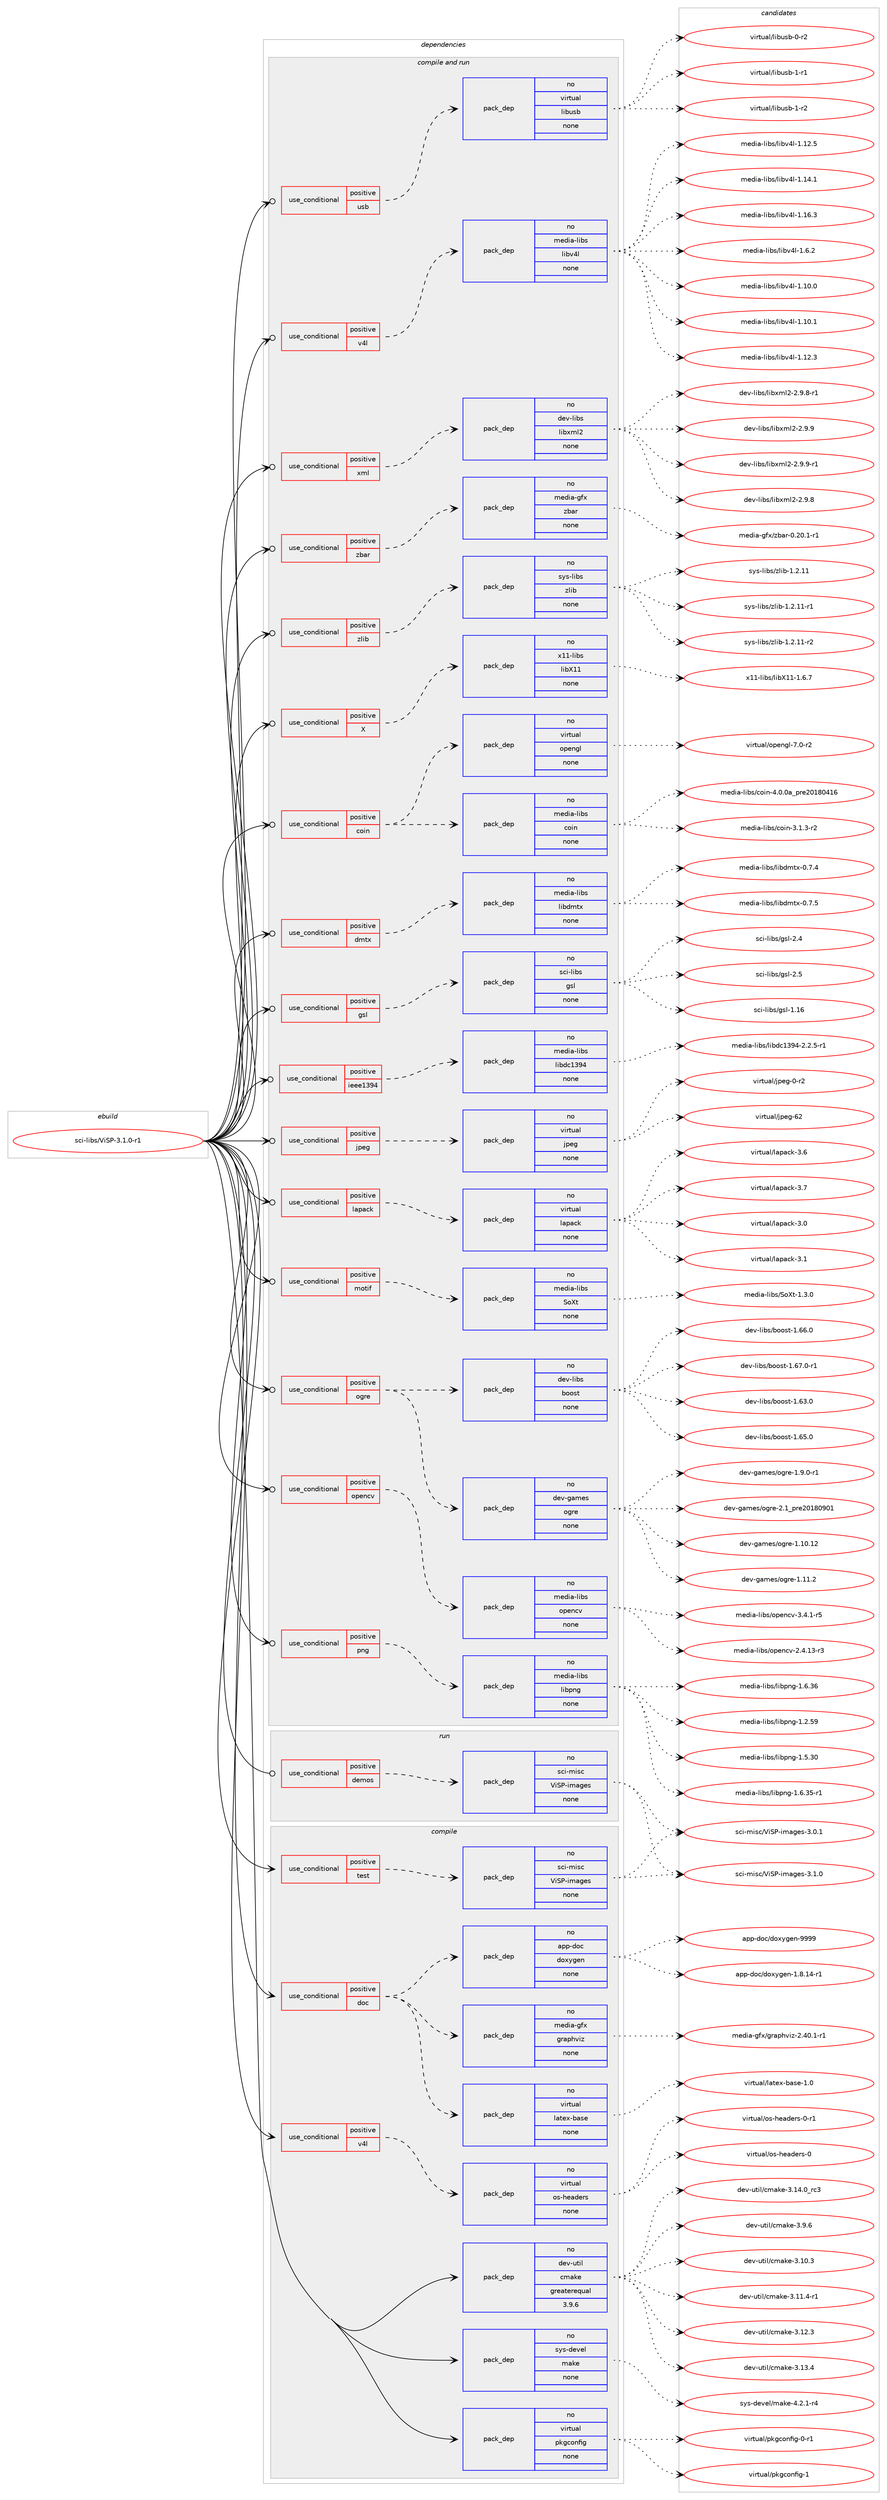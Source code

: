 digraph prolog {

# *************
# Graph options
# *************

newrank=true;
concentrate=true;
compound=true;
graph [rankdir=LR,fontname=Helvetica,fontsize=10,ranksep=1.5];#, ranksep=2.5, nodesep=0.2];
edge  [arrowhead=vee];
node  [fontname=Helvetica,fontsize=10];

# **********
# The ebuild
# **********

subgraph cluster_leftcol {
color=gray;
rank=same;
label=<<i>ebuild</i>>;
id [label="sci-libs/ViSP-3.1.0-r1", color=red, width=4, href="../sci-libs/ViSP-3.1.0-r1.svg"];
}

# ****************
# The dependencies
# ****************

subgraph cluster_midcol {
color=gray;
label=<<i>dependencies</i>>;
subgraph cluster_compile {
fillcolor="#eeeeee";
style=filled;
label=<<i>compile</i>>;
subgraph cond452987 {
dependency1691986 [label=<<TABLE BORDER="0" CELLBORDER="1" CELLSPACING="0" CELLPADDING="4"><TR><TD ROWSPAN="3" CELLPADDING="10">use_conditional</TD></TR><TR><TD>positive</TD></TR><TR><TD>doc</TD></TR></TABLE>>, shape=none, color=red];
subgraph pack1211290 {
dependency1691987 [label=<<TABLE BORDER="0" CELLBORDER="1" CELLSPACING="0" CELLPADDING="4" WIDTH="220"><TR><TD ROWSPAN="6" CELLPADDING="30">pack_dep</TD></TR><TR><TD WIDTH="110">no</TD></TR><TR><TD>app-doc</TD></TR><TR><TD>doxygen</TD></TR><TR><TD>none</TD></TR><TR><TD></TD></TR></TABLE>>, shape=none, color=blue];
}
dependency1691986:e -> dependency1691987:w [weight=20,style="dashed",arrowhead="vee"];
subgraph pack1211291 {
dependency1691988 [label=<<TABLE BORDER="0" CELLBORDER="1" CELLSPACING="0" CELLPADDING="4" WIDTH="220"><TR><TD ROWSPAN="6" CELLPADDING="30">pack_dep</TD></TR><TR><TD WIDTH="110">no</TD></TR><TR><TD>virtual</TD></TR><TR><TD>latex-base</TD></TR><TR><TD>none</TD></TR><TR><TD></TD></TR></TABLE>>, shape=none, color=blue];
}
dependency1691986:e -> dependency1691988:w [weight=20,style="dashed",arrowhead="vee"];
subgraph pack1211292 {
dependency1691989 [label=<<TABLE BORDER="0" CELLBORDER="1" CELLSPACING="0" CELLPADDING="4" WIDTH="220"><TR><TD ROWSPAN="6" CELLPADDING="30">pack_dep</TD></TR><TR><TD WIDTH="110">no</TD></TR><TR><TD>media-gfx</TD></TR><TR><TD>graphviz</TD></TR><TR><TD>none</TD></TR><TR><TD></TD></TR></TABLE>>, shape=none, color=blue];
}
dependency1691986:e -> dependency1691989:w [weight=20,style="dashed",arrowhead="vee"];
}
id:e -> dependency1691986:w [weight=20,style="solid",arrowhead="vee"];
subgraph cond452988 {
dependency1691990 [label=<<TABLE BORDER="0" CELLBORDER="1" CELLSPACING="0" CELLPADDING="4"><TR><TD ROWSPAN="3" CELLPADDING="10">use_conditional</TD></TR><TR><TD>positive</TD></TR><TR><TD>test</TD></TR></TABLE>>, shape=none, color=red];
subgraph pack1211293 {
dependency1691991 [label=<<TABLE BORDER="0" CELLBORDER="1" CELLSPACING="0" CELLPADDING="4" WIDTH="220"><TR><TD ROWSPAN="6" CELLPADDING="30">pack_dep</TD></TR><TR><TD WIDTH="110">no</TD></TR><TR><TD>sci-misc</TD></TR><TR><TD>ViSP-images</TD></TR><TR><TD>none</TD></TR><TR><TD></TD></TR></TABLE>>, shape=none, color=blue];
}
dependency1691990:e -> dependency1691991:w [weight=20,style="dashed",arrowhead="vee"];
}
id:e -> dependency1691990:w [weight=20,style="solid",arrowhead="vee"];
subgraph cond452989 {
dependency1691992 [label=<<TABLE BORDER="0" CELLBORDER="1" CELLSPACING="0" CELLPADDING="4"><TR><TD ROWSPAN="3" CELLPADDING="10">use_conditional</TD></TR><TR><TD>positive</TD></TR><TR><TD>v4l</TD></TR></TABLE>>, shape=none, color=red];
subgraph pack1211294 {
dependency1691993 [label=<<TABLE BORDER="0" CELLBORDER="1" CELLSPACING="0" CELLPADDING="4" WIDTH="220"><TR><TD ROWSPAN="6" CELLPADDING="30">pack_dep</TD></TR><TR><TD WIDTH="110">no</TD></TR><TR><TD>virtual</TD></TR><TR><TD>os-headers</TD></TR><TR><TD>none</TD></TR><TR><TD></TD></TR></TABLE>>, shape=none, color=blue];
}
dependency1691992:e -> dependency1691993:w [weight=20,style="dashed",arrowhead="vee"];
}
id:e -> dependency1691992:w [weight=20,style="solid",arrowhead="vee"];
subgraph pack1211295 {
dependency1691994 [label=<<TABLE BORDER="0" CELLBORDER="1" CELLSPACING="0" CELLPADDING="4" WIDTH="220"><TR><TD ROWSPAN="6" CELLPADDING="30">pack_dep</TD></TR><TR><TD WIDTH="110">no</TD></TR><TR><TD>dev-util</TD></TR><TR><TD>cmake</TD></TR><TR><TD>greaterequal</TD></TR><TR><TD>3.9.6</TD></TR></TABLE>>, shape=none, color=blue];
}
id:e -> dependency1691994:w [weight=20,style="solid",arrowhead="vee"];
subgraph pack1211296 {
dependency1691995 [label=<<TABLE BORDER="0" CELLBORDER="1" CELLSPACING="0" CELLPADDING="4" WIDTH="220"><TR><TD ROWSPAN="6" CELLPADDING="30">pack_dep</TD></TR><TR><TD WIDTH="110">no</TD></TR><TR><TD>sys-devel</TD></TR><TR><TD>make</TD></TR><TR><TD>none</TD></TR><TR><TD></TD></TR></TABLE>>, shape=none, color=blue];
}
id:e -> dependency1691995:w [weight=20,style="solid",arrowhead="vee"];
subgraph pack1211297 {
dependency1691996 [label=<<TABLE BORDER="0" CELLBORDER="1" CELLSPACING="0" CELLPADDING="4" WIDTH="220"><TR><TD ROWSPAN="6" CELLPADDING="30">pack_dep</TD></TR><TR><TD WIDTH="110">no</TD></TR><TR><TD>virtual</TD></TR><TR><TD>pkgconfig</TD></TR><TR><TD>none</TD></TR><TR><TD></TD></TR></TABLE>>, shape=none, color=blue];
}
id:e -> dependency1691996:w [weight=20,style="solid",arrowhead="vee"];
}
subgraph cluster_compileandrun {
fillcolor="#eeeeee";
style=filled;
label=<<i>compile and run</i>>;
subgraph cond452990 {
dependency1691997 [label=<<TABLE BORDER="0" CELLBORDER="1" CELLSPACING="0" CELLPADDING="4"><TR><TD ROWSPAN="3" CELLPADDING="10">use_conditional</TD></TR><TR><TD>positive</TD></TR><TR><TD>X</TD></TR></TABLE>>, shape=none, color=red];
subgraph pack1211298 {
dependency1691998 [label=<<TABLE BORDER="0" CELLBORDER="1" CELLSPACING="0" CELLPADDING="4" WIDTH="220"><TR><TD ROWSPAN="6" CELLPADDING="30">pack_dep</TD></TR><TR><TD WIDTH="110">no</TD></TR><TR><TD>x11-libs</TD></TR><TR><TD>libX11</TD></TR><TR><TD>none</TD></TR><TR><TD></TD></TR></TABLE>>, shape=none, color=blue];
}
dependency1691997:e -> dependency1691998:w [weight=20,style="dashed",arrowhead="vee"];
}
id:e -> dependency1691997:w [weight=20,style="solid",arrowhead="odotvee"];
subgraph cond452991 {
dependency1691999 [label=<<TABLE BORDER="0" CELLBORDER="1" CELLSPACING="0" CELLPADDING="4"><TR><TD ROWSPAN="3" CELLPADDING="10">use_conditional</TD></TR><TR><TD>positive</TD></TR><TR><TD>coin</TD></TR></TABLE>>, shape=none, color=red];
subgraph pack1211299 {
dependency1692000 [label=<<TABLE BORDER="0" CELLBORDER="1" CELLSPACING="0" CELLPADDING="4" WIDTH="220"><TR><TD ROWSPAN="6" CELLPADDING="30">pack_dep</TD></TR><TR><TD WIDTH="110">no</TD></TR><TR><TD>media-libs</TD></TR><TR><TD>coin</TD></TR><TR><TD>none</TD></TR><TR><TD></TD></TR></TABLE>>, shape=none, color=blue];
}
dependency1691999:e -> dependency1692000:w [weight=20,style="dashed",arrowhead="vee"];
subgraph pack1211300 {
dependency1692001 [label=<<TABLE BORDER="0" CELLBORDER="1" CELLSPACING="0" CELLPADDING="4" WIDTH="220"><TR><TD ROWSPAN="6" CELLPADDING="30">pack_dep</TD></TR><TR><TD WIDTH="110">no</TD></TR><TR><TD>virtual</TD></TR><TR><TD>opengl</TD></TR><TR><TD>none</TD></TR><TR><TD></TD></TR></TABLE>>, shape=none, color=blue];
}
dependency1691999:e -> dependency1692001:w [weight=20,style="dashed",arrowhead="vee"];
}
id:e -> dependency1691999:w [weight=20,style="solid",arrowhead="odotvee"];
subgraph cond452992 {
dependency1692002 [label=<<TABLE BORDER="0" CELLBORDER="1" CELLSPACING="0" CELLPADDING="4"><TR><TD ROWSPAN="3" CELLPADDING="10">use_conditional</TD></TR><TR><TD>positive</TD></TR><TR><TD>dmtx</TD></TR></TABLE>>, shape=none, color=red];
subgraph pack1211301 {
dependency1692003 [label=<<TABLE BORDER="0" CELLBORDER="1" CELLSPACING="0" CELLPADDING="4" WIDTH="220"><TR><TD ROWSPAN="6" CELLPADDING="30">pack_dep</TD></TR><TR><TD WIDTH="110">no</TD></TR><TR><TD>media-libs</TD></TR><TR><TD>libdmtx</TD></TR><TR><TD>none</TD></TR><TR><TD></TD></TR></TABLE>>, shape=none, color=blue];
}
dependency1692002:e -> dependency1692003:w [weight=20,style="dashed",arrowhead="vee"];
}
id:e -> dependency1692002:w [weight=20,style="solid",arrowhead="odotvee"];
subgraph cond452993 {
dependency1692004 [label=<<TABLE BORDER="0" CELLBORDER="1" CELLSPACING="0" CELLPADDING="4"><TR><TD ROWSPAN="3" CELLPADDING="10">use_conditional</TD></TR><TR><TD>positive</TD></TR><TR><TD>gsl</TD></TR></TABLE>>, shape=none, color=red];
subgraph pack1211302 {
dependency1692005 [label=<<TABLE BORDER="0" CELLBORDER="1" CELLSPACING="0" CELLPADDING="4" WIDTH="220"><TR><TD ROWSPAN="6" CELLPADDING="30">pack_dep</TD></TR><TR><TD WIDTH="110">no</TD></TR><TR><TD>sci-libs</TD></TR><TR><TD>gsl</TD></TR><TR><TD>none</TD></TR><TR><TD></TD></TR></TABLE>>, shape=none, color=blue];
}
dependency1692004:e -> dependency1692005:w [weight=20,style="dashed",arrowhead="vee"];
}
id:e -> dependency1692004:w [weight=20,style="solid",arrowhead="odotvee"];
subgraph cond452994 {
dependency1692006 [label=<<TABLE BORDER="0" CELLBORDER="1" CELLSPACING="0" CELLPADDING="4"><TR><TD ROWSPAN="3" CELLPADDING="10">use_conditional</TD></TR><TR><TD>positive</TD></TR><TR><TD>ieee1394</TD></TR></TABLE>>, shape=none, color=red];
subgraph pack1211303 {
dependency1692007 [label=<<TABLE BORDER="0" CELLBORDER="1" CELLSPACING="0" CELLPADDING="4" WIDTH="220"><TR><TD ROWSPAN="6" CELLPADDING="30">pack_dep</TD></TR><TR><TD WIDTH="110">no</TD></TR><TR><TD>media-libs</TD></TR><TR><TD>libdc1394</TD></TR><TR><TD>none</TD></TR><TR><TD></TD></TR></TABLE>>, shape=none, color=blue];
}
dependency1692006:e -> dependency1692007:w [weight=20,style="dashed",arrowhead="vee"];
}
id:e -> dependency1692006:w [weight=20,style="solid",arrowhead="odotvee"];
subgraph cond452995 {
dependency1692008 [label=<<TABLE BORDER="0" CELLBORDER="1" CELLSPACING="0" CELLPADDING="4"><TR><TD ROWSPAN="3" CELLPADDING="10">use_conditional</TD></TR><TR><TD>positive</TD></TR><TR><TD>jpeg</TD></TR></TABLE>>, shape=none, color=red];
subgraph pack1211304 {
dependency1692009 [label=<<TABLE BORDER="0" CELLBORDER="1" CELLSPACING="0" CELLPADDING="4" WIDTH="220"><TR><TD ROWSPAN="6" CELLPADDING="30">pack_dep</TD></TR><TR><TD WIDTH="110">no</TD></TR><TR><TD>virtual</TD></TR><TR><TD>jpeg</TD></TR><TR><TD>none</TD></TR><TR><TD></TD></TR></TABLE>>, shape=none, color=blue];
}
dependency1692008:e -> dependency1692009:w [weight=20,style="dashed",arrowhead="vee"];
}
id:e -> dependency1692008:w [weight=20,style="solid",arrowhead="odotvee"];
subgraph cond452996 {
dependency1692010 [label=<<TABLE BORDER="0" CELLBORDER="1" CELLSPACING="0" CELLPADDING="4"><TR><TD ROWSPAN="3" CELLPADDING="10">use_conditional</TD></TR><TR><TD>positive</TD></TR><TR><TD>lapack</TD></TR></TABLE>>, shape=none, color=red];
subgraph pack1211305 {
dependency1692011 [label=<<TABLE BORDER="0" CELLBORDER="1" CELLSPACING="0" CELLPADDING="4" WIDTH="220"><TR><TD ROWSPAN="6" CELLPADDING="30">pack_dep</TD></TR><TR><TD WIDTH="110">no</TD></TR><TR><TD>virtual</TD></TR><TR><TD>lapack</TD></TR><TR><TD>none</TD></TR><TR><TD></TD></TR></TABLE>>, shape=none, color=blue];
}
dependency1692010:e -> dependency1692011:w [weight=20,style="dashed",arrowhead="vee"];
}
id:e -> dependency1692010:w [weight=20,style="solid",arrowhead="odotvee"];
subgraph cond452997 {
dependency1692012 [label=<<TABLE BORDER="0" CELLBORDER="1" CELLSPACING="0" CELLPADDING="4"><TR><TD ROWSPAN="3" CELLPADDING="10">use_conditional</TD></TR><TR><TD>positive</TD></TR><TR><TD>motif</TD></TR></TABLE>>, shape=none, color=red];
subgraph pack1211306 {
dependency1692013 [label=<<TABLE BORDER="0" CELLBORDER="1" CELLSPACING="0" CELLPADDING="4" WIDTH="220"><TR><TD ROWSPAN="6" CELLPADDING="30">pack_dep</TD></TR><TR><TD WIDTH="110">no</TD></TR><TR><TD>media-libs</TD></TR><TR><TD>SoXt</TD></TR><TR><TD>none</TD></TR><TR><TD></TD></TR></TABLE>>, shape=none, color=blue];
}
dependency1692012:e -> dependency1692013:w [weight=20,style="dashed",arrowhead="vee"];
}
id:e -> dependency1692012:w [weight=20,style="solid",arrowhead="odotvee"];
subgraph cond452998 {
dependency1692014 [label=<<TABLE BORDER="0" CELLBORDER="1" CELLSPACING="0" CELLPADDING="4"><TR><TD ROWSPAN="3" CELLPADDING="10">use_conditional</TD></TR><TR><TD>positive</TD></TR><TR><TD>ogre</TD></TR></TABLE>>, shape=none, color=red];
subgraph pack1211307 {
dependency1692015 [label=<<TABLE BORDER="0" CELLBORDER="1" CELLSPACING="0" CELLPADDING="4" WIDTH="220"><TR><TD ROWSPAN="6" CELLPADDING="30">pack_dep</TD></TR><TR><TD WIDTH="110">no</TD></TR><TR><TD>dev-games</TD></TR><TR><TD>ogre</TD></TR><TR><TD>none</TD></TR><TR><TD></TD></TR></TABLE>>, shape=none, color=blue];
}
dependency1692014:e -> dependency1692015:w [weight=20,style="dashed",arrowhead="vee"];
subgraph pack1211308 {
dependency1692016 [label=<<TABLE BORDER="0" CELLBORDER="1" CELLSPACING="0" CELLPADDING="4" WIDTH="220"><TR><TD ROWSPAN="6" CELLPADDING="30">pack_dep</TD></TR><TR><TD WIDTH="110">no</TD></TR><TR><TD>dev-libs</TD></TR><TR><TD>boost</TD></TR><TR><TD>none</TD></TR><TR><TD></TD></TR></TABLE>>, shape=none, color=blue];
}
dependency1692014:e -> dependency1692016:w [weight=20,style="dashed",arrowhead="vee"];
}
id:e -> dependency1692014:w [weight=20,style="solid",arrowhead="odotvee"];
subgraph cond452999 {
dependency1692017 [label=<<TABLE BORDER="0" CELLBORDER="1" CELLSPACING="0" CELLPADDING="4"><TR><TD ROWSPAN="3" CELLPADDING="10">use_conditional</TD></TR><TR><TD>positive</TD></TR><TR><TD>opencv</TD></TR></TABLE>>, shape=none, color=red];
subgraph pack1211309 {
dependency1692018 [label=<<TABLE BORDER="0" CELLBORDER="1" CELLSPACING="0" CELLPADDING="4" WIDTH="220"><TR><TD ROWSPAN="6" CELLPADDING="30">pack_dep</TD></TR><TR><TD WIDTH="110">no</TD></TR><TR><TD>media-libs</TD></TR><TR><TD>opencv</TD></TR><TR><TD>none</TD></TR><TR><TD></TD></TR></TABLE>>, shape=none, color=blue];
}
dependency1692017:e -> dependency1692018:w [weight=20,style="dashed",arrowhead="vee"];
}
id:e -> dependency1692017:w [weight=20,style="solid",arrowhead="odotvee"];
subgraph cond453000 {
dependency1692019 [label=<<TABLE BORDER="0" CELLBORDER="1" CELLSPACING="0" CELLPADDING="4"><TR><TD ROWSPAN="3" CELLPADDING="10">use_conditional</TD></TR><TR><TD>positive</TD></TR><TR><TD>png</TD></TR></TABLE>>, shape=none, color=red];
subgraph pack1211310 {
dependency1692020 [label=<<TABLE BORDER="0" CELLBORDER="1" CELLSPACING="0" CELLPADDING="4" WIDTH="220"><TR><TD ROWSPAN="6" CELLPADDING="30">pack_dep</TD></TR><TR><TD WIDTH="110">no</TD></TR><TR><TD>media-libs</TD></TR><TR><TD>libpng</TD></TR><TR><TD>none</TD></TR><TR><TD></TD></TR></TABLE>>, shape=none, color=blue];
}
dependency1692019:e -> dependency1692020:w [weight=20,style="dashed",arrowhead="vee"];
}
id:e -> dependency1692019:w [weight=20,style="solid",arrowhead="odotvee"];
subgraph cond453001 {
dependency1692021 [label=<<TABLE BORDER="0" CELLBORDER="1" CELLSPACING="0" CELLPADDING="4"><TR><TD ROWSPAN="3" CELLPADDING="10">use_conditional</TD></TR><TR><TD>positive</TD></TR><TR><TD>usb</TD></TR></TABLE>>, shape=none, color=red];
subgraph pack1211311 {
dependency1692022 [label=<<TABLE BORDER="0" CELLBORDER="1" CELLSPACING="0" CELLPADDING="4" WIDTH="220"><TR><TD ROWSPAN="6" CELLPADDING="30">pack_dep</TD></TR><TR><TD WIDTH="110">no</TD></TR><TR><TD>virtual</TD></TR><TR><TD>libusb</TD></TR><TR><TD>none</TD></TR><TR><TD></TD></TR></TABLE>>, shape=none, color=blue];
}
dependency1692021:e -> dependency1692022:w [weight=20,style="dashed",arrowhead="vee"];
}
id:e -> dependency1692021:w [weight=20,style="solid",arrowhead="odotvee"];
subgraph cond453002 {
dependency1692023 [label=<<TABLE BORDER="0" CELLBORDER="1" CELLSPACING="0" CELLPADDING="4"><TR><TD ROWSPAN="3" CELLPADDING="10">use_conditional</TD></TR><TR><TD>positive</TD></TR><TR><TD>v4l</TD></TR></TABLE>>, shape=none, color=red];
subgraph pack1211312 {
dependency1692024 [label=<<TABLE BORDER="0" CELLBORDER="1" CELLSPACING="0" CELLPADDING="4" WIDTH="220"><TR><TD ROWSPAN="6" CELLPADDING="30">pack_dep</TD></TR><TR><TD WIDTH="110">no</TD></TR><TR><TD>media-libs</TD></TR><TR><TD>libv4l</TD></TR><TR><TD>none</TD></TR><TR><TD></TD></TR></TABLE>>, shape=none, color=blue];
}
dependency1692023:e -> dependency1692024:w [weight=20,style="dashed",arrowhead="vee"];
}
id:e -> dependency1692023:w [weight=20,style="solid",arrowhead="odotvee"];
subgraph cond453003 {
dependency1692025 [label=<<TABLE BORDER="0" CELLBORDER="1" CELLSPACING="0" CELLPADDING="4"><TR><TD ROWSPAN="3" CELLPADDING="10">use_conditional</TD></TR><TR><TD>positive</TD></TR><TR><TD>xml</TD></TR></TABLE>>, shape=none, color=red];
subgraph pack1211313 {
dependency1692026 [label=<<TABLE BORDER="0" CELLBORDER="1" CELLSPACING="0" CELLPADDING="4" WIDTH="220"><TR><TD ROWSPAN="6" CELLPADDING="30">pack_dep</TD></TR><TR><TD WIDTH="110">no</TD></TR><TR><TD>dev-libs</TD></TR><TR><TD>libxml2</TD></TR><TR><TD>none</TD></TR><TR><TD></TD></TR></TABLE>>, shape=none, color=blue];
}
dependency1692025:e -> dependency1692026:w [weight=20,style="dashed",arrowhead="vee"];
}
id:e -> dependency1692025:w [weight=20,style="solid",arrowhead="odotvee"];
subgraph cond453004 {
dependency1692027 [label=<<TABLE BORDER="0" CELLBORDER="1" CELLSPACING="0" CELLPADDING="4"><TR><TD ROWSPAN="3" CELLPADDING="10">use_conditional</TD></TR><TR><TD>positive</TD></TR><TR><TD>zbar</TD></TR></TABLE>>, shape=none, color=red];
subgraph pack1211314 {
dependency1692028 [label=<<TABLE BORDER="0" CELLBORDER="1" CELLSPACING="0" CELLPADDING="4" WIDTH="220"><TR><TD ROWSPAN="6" CELLPADDING="30">pack_dep</TD></TR><TR><TD WIDTH="110">no</TD></TR><TR><TD>media-gfx</TD></TR><TR><TD>zbar</TD></TR><TR><TD>none</TD></TR><TR><TD></TD></TR></TABLE>>, shape=none, color=blue];
}
dependency1692027:e -> dependency1692028:w [weight=20,style="dashed",arrowhead="vee"];
}
id:e -> dependency1692027:w [weight=20,style="solid",arrowhead="odotvee"];
subgraph cond453005 {
dependency1692029 [label=<<TABLE BORDER="0" CELLBORDER="1" CELLSPACING="0" CELLPADDING="4"><TR><TD ROWSPAN="3" CELLPADDING="10">use_conditional</TD></TR><TR><TD>positive</TD></TR><TR><TD>zlib</TD></TR></TABLE>>, shape=none, color=red];
subgraph pack1211315 {
dependency1692030 [label=<<TABLE BORDER="0" CELLBORDER="1" CELLSPACING="0" CELLPADDING="4" WIDTH="220"><TR><TD ROWSPAN="6" CELLPADDING="30">pack_dep</TD></TR><TR><TD WIDTH="110">no</TD></TR><TR><TD>sys-libs</TD></TR><TR><TD>zlib</TD></TR><TR><TD>none</TD></TR><TR><TD></TD></TR></TABLE>>, shape=none, color=blue];
}
dependency1692029:e -> dependency1692030:w [weight=20,style="dashed",arrowhead="vee"];
}
id:e -> dependency1692029:w [weight=20,style="solid",arrowhead="odotvee"];
}
subgraph cluster_run {
fillcolor="#eeeeee";
style=filled;
label=<<i>run</i>>;
subgraph cond453006 {
dependency1692031 [label=<<TABLE BORDER="0" CELLBORDER="1" CELLSPACING="0" CELLPADDING="4"><TR><TD ROWSPAN="3" CELLPADDING="10">use_conditional</TD></TR><TR><TD>positive</TD></TR><TR><TD>demos</TD></TR></TABLE>>, shape=none, color=red];
subgraph pack1211316 {
dependency1692032 [label=<<TABLE BORDER="0" CELLBORDER="1" CELLSPACING="0" CELLPADDING="4" WIDTH="220"><TR><TD ROWSPAN="6" CELLPADDING="30">pack_dep</TD></TR><TR><TD WIDTH="110">no</TD></TR><TR><TD>sci-misc</TD></TR><TR><TD>ViSP-images</TD></TR><TR><TD>none</TD></TR><TR><TD></TD></TR></TABLE>>, shape=none, color=blue];
}
dependency1692031:e -> dependency1692032:w [weight=20,style="dashed",arrowhead="vee"];
}
id:e -> dependency1692031:w [weight=20,style="solid",arrowhead="odot"];
}
}

# **************
# The candidates
# **************

subgraph cluster_choices {
rank=same;
color=gray;
label=<<i>candidates</i>>;

subgraph choice1211290 {
color=black;
nodesep=1;
choice97112112451001119947100111120121103101110454946564649524511449 [label="app-doc/doxygen-1.8.14-r1", color=red, width=4,href="../app-doc/doxygen-1.8.14-r1.svg"];
choice971121124510011199471001111201211031011104557575757 [label="app-doc/doxygen-9999", color=red, width=4,href="../app-doc/doxygen-9999.svg"];
dependency1691987:e -> choice97112112451001119947100111120121103101110454946564649524511449:w [style=dotted,weight="100"];
dependency1691987:e -> choice971121124510011199471001111201211031011104557575757:w [style=dotted,weight="100"];
}
subgraph choice1211291 {
color=black;
nodesep=1;
choice11810511411611797108471089711610112045989711510145494648 [label="virtual/latex-base-1.0", color=red, width=4,href="../virtual/latex-base-1.0.svg"];
dependency1691988:e -> choice11810511411611797108471089711610112045989711510145494648:w [style=dotted,weight="100"];
}
subgraph choice1211292 {
color=black;
nodesep=1;
choice10910110010597451031021204710311497112104118105122455046524846494511449 [label="media-gfx/graphviz-2.40.1-r1", color=red, width=4,href="../media-gfx/graphviz-2.40.1-r1.svg"];
dependency1691989:e -> choice10910110010597451031021204710311497112104118105122455046524846494511449:w [style=dotted,weight="100"];
}
subgraph choice1211293 {
color=black;
nodesep=1;
choice115991054510910511599478610583804510510997103101115455146484649 [label="sci-misc/ViSP-images-3.0.1", color=red, width=4,href="../sci-misc/ViSP-images-3.0.1.svg"];
choice115991054510910511599478610583804510510997103101115455146494648 [label="sci-misc/ViSP-images-3.1.0", color=red, width=4,href="../sci-misc/ViSP-images-3.1.0.svg"];
dependency1691991:e -> choice115991054510910511599478610583804510510997103101115455146484649:w [style=dotted,weight="100"];
dependency1691991:e -> choice115991054510910511599478610583804510510997103101115455146494648:w [style=dotted,weight="100"];
}
subgraph choice1211294 {
color=black;
nodesep=1;
choice118105114116117971084711111545104101971001011141154548 [label="virtual/os-headers-0", color=red, width=4,href="../virtual/os-headers-0.svg"];
choice1181051141161179710847111115451041019710010111411545484511449 [label="virtual/os-headers-0-r1", color=red, width=4,href="../virtual/os-headers-0-r1.svg"];
dependency1691993:e -> choice118105114116117971084711111545104101971001011141154548:w [style=dotted,weight="100"];
dependency1691993:e -> choice1181051141161179710847111115451041019710010111411545484511449:w [style=dotted,weight="100"];
}
subgraph choice1211295 {
color=black;
nodesep=1;
choice1001011184511711610510847991099710710145514649484651 [label="dev-util/cmake-3.10.3", color=red, width=4,href="../dev-util/cmake-3.10.3.svg"];
choice10010111845117116105108479910997107101455146494946524511449 [label="dev-util/cmake-3.11.4-r1", color=red, width=4,href="../dev-util/cmake-3.11.4-r1.svg"];
choice1001011184511711610510847991099710710145514649504651 [label="dev-util/cmake-3.12.3", color=red, width=4,href="../dev-util/cmake-3.12.3.svg"];
choice1001011184511711610510847991099710710145514649514652 [label="dev-util/cmake-3.13.4", color=red, width=4,href="../dev-util/cmake-3.13.4.svg"];
choice1001011184511711610510847991099710710145514649524648951149951 [label="dev-util/cmake-3.14.0_rc3", color=red, width=4,href="../dev-util/cmake-3.14.0_rc3.svg"];
choice10010111845117116105108479910997107101455146574654 [label="dev-util/cmake-3.9.6", color=red, width=4,href="../dev-util/cmake-3.9.6.svg"];
dependency1691994:e -> choice1001011184511711610510847991099710710145514649484651:w [style=dotted,weight="100"];
dependency1691994:e -> choice10010111845117116105108479910997107101455146494946524511449:w [style=dotted,weight="100"];
dependency1691994:e -> choice1001011184511711610510847991099710710145514649504651:w [style=dotted,weight="100"];
dependency1691994:e -> choice1001011184511711610510847991099710710145514649514652:w [style=dotted,weight="100"];
dependency1691994:e -> choice1001011184511711610510847991099710710145514649524648951149951:w [style=dotted,weight="100"];
dependency1691994:e -> choice10010111845117116105108479910997107101455146574654:w [style=dotted,weight="100"];
}
subgraph choice1211296 {
color=black;
nodesep=1;
choice1151211154510010111810110847109971071014552465046494511452 [label="sys-devel/make-4.2.1-r4", color=red, width=4,href="../sys-devel/make-4.2.1-r4.svg"];
dependency1691995:e -> choice1151211154510010111810110847109971071014552465046494511452:w [style=dotted,weight="100"];
}
subgraph choice1211297 {
color=black;
nodesep=1;
choice11810511411611797108471121071039911111010210510345484511449 [label="virtual/pkgconfig-0-r1", color=red, width=4,href="../virtual/pkgconfig-0-r1.svg"];
choice1181051141161179710847112107103991111101021051034549 [label="virtual/pkgconfig-1", color=red, width=4,href="../virtual/pkgconfig-1.svg"];
dependency1691996:e -> choice11810511411611797108471121071039911111010210510345484511449:w [style=dotted,weight="100"];
dependency1691996:e -> choice1181051141161179710847112107103991111101021051034549:w [style=dotted,weight="100"];
}
subgraph choice1211298 {
color=black;
nodesep=1;
choice120494945108105981154710810598884949454946544655 [label="x11-libs/libX11-1.6.7", color=red, width=4,href="../x11-libs/libX11-1.6.7.svg"];
dependency1691998:e -> choice120494945108105981154710810598884949454946544655:w [style=dotted,weight="100"];
}
subgraph choice1211299 {
color=black;
nodesep=1;
choice10910110010597451081059811547991111051104551464946514511450 [label="media-libs/coin-3.1.3-r2", color=red, width=4,href="../media-libs/coin-3.1.3-r2.svg"];
choice109101100105974510810598115479911110511045524648464897951121141015048495648524954 [label="media-libs/coin-4.0.0a_pre20180416", color=red, width=4,href="../media-libs/coin-4.0.0a_pre20180416.svg"];
dependency1692000:e -> choice10910110010597451081059811547991111051104551464946514511450:w [style=dotted,weight="100"];
dependency1692000:e -> choice109101100105974510810598115479911110511045524648464897951121141015048495648524954:w [style=dotted,weight="100"];
}
subgraph choice1211300 {
color=black;
nodesep=1;
choice1181051141161179710847111112101110103108455546484511450 [label="virtual/opengl-7.0-r2", color=red, width=4,href="../virtual/opengl-7.0-r2.svg"];
dependency1692001:e -> choice1181051141161179710847111112101110103108455546484511450:w [style=dotted,weight="100"];
}
subgraph choice1211301 {
color=black;
nodesep=1;
choice1091011001059745108105981154710810598100109116120454846554652 [label="media-libs/libdmtx-0.7.4", color=red, width=4,href="../media-libs/libdmtx-0.7.4.svg"];
choice1091011001059745108105981154710810598100109116120454846554653 [label="media-libs/libdmtx-0.7.5", color=red, width=4,href="../media-libs/libdmtx-0.7.5.svg"];
dependency1692003:e -> choice1091011001059745108105981154710810598100109116120454846554652:w [style=dotted,weight="100"];
dependency1692003:e -> choice1091011001059745108105981154710810598100109116120454846554653:w [style=dotted,weight="100"];
}
subgraph choice1211302 {
color=black;
nodesep=1;
choice115991054510810598115471031151084549464954 [label="sci-libs/gsl-1.16", color=red, width=4,href="../sci-libs/gsl-1.16.svg"];
choice1159910545108105981154710311510845504652 [label="sci-libs/gsl-2.4", color=red, width=4,href="../sci-libs/gsl-2.4.svg"];
choice1159910545108105981154710311510845504653 [label="sci-libs/gsl-2.5", color=red, width=4,href="../sci-libs/gsl-2.5.svg"];
dependency1692005:e -> choice115991054510810598115471031151084549464954:w [style=dotted,weight="100"];
dependency1692005:e -> choice1159910545108105981154710311510845504652:w [style=dotted,weight="100"];
dependency1692005:e -> choice1159910545108105981154710311510845504653:w [style=dotted,weight="100"];
}
subgraph choice1211303 {
color=black;
nodesep=1;
choice109101100105974510810598115471081059810099495157524550465046534511449 [label="media-libs/libdc1394-2.2.5-r1", color=red, width=4,href="../media-libs/libdc1394-2.2.5-r1.svg"];
dependency1692007:e -> choice109101100105974510810598115471081059810099495157524550465046534511449:w [style=dotted,weight="100"];
}
subgraph choice1211304 {
color=black;
nodesep=1;
choice118105114116117971084710611210110345484511450 [label="virtual/jpeg-0-r2", color=red, width=4,href="../virtual/jpeg-0-r2.svg"];
choice1181051141161179710847106112101103455450 [label="virtual/jpeg-62", color=red, width=4,href="../virtual/jpeg-62.svg"];
dependency1692009:e -> choice118105114116117971084710611210110345484511450:w [style=dotted,weight="100"];
dependency1692009:e -> choice1181051141161179710847106112101103455450:w [style=dotted,weight="100"];
}
subgraph choice1211305 {
color=black;
nodesep=1;
choice118105114116117971084710897112979910745514648 [label="virtual/lapack-3.0", color=red, width=4,href="../virtual/lapack-3.0.svg"];
choice118105114116117971084710897112979910745514649 [label="virtual/lapack-3.1", color=red, width=4,href="../virtual/lapack-3.1.svg"];
choice118105114116117971084710897112979910745514654 [label="virtual/lapack-3.6", color=red, width=4,href="../virtual/lapack-3.6.svg"];
choice118105114116117971084710897112979910745514655 [label="virtual/lapack-3.7", color=red, width=4,href="../virtual/lapack-3.7.svg"];
dependency1692011:e -> choice118105114116117971084710897112979910745514648:w [style=dotted,weight="100"];
dependency1692011:e -> choice118105114116117971084710897112979910745514649:w [style=dotted,weight="100"];
dependency1692011:e -> choice118105114116117971084710897112979910745514654:w [style=dotted,weight="100"];
dependency1692011:e -> choice118105114116117971084710897112979910745514655:w [style=dotted,weight="100"];
}
subgraph choice1211306 {
color=black;
nodesep=1;
choice109101100105974510810598115478311188116454946514648 [label="media-libs/SoXt-1.3.0", color=red, width=4,href="../media-libs/SoXt-1.3.0.svg"];
dependency1692013:e -> choice109101100105974510810598115478311188116454946514648:w [style=dotted,weight="100"];
}
subgraph choice1211307 {
color=black;
nodesep=1;
choice1001011184510397109101115471111031141014549464948464950 [label="dev-games/ogre-1.10.12", color=red, width=4,href="../dev-games/ogre-1.10.12.svg"];
choice10010111845103971091011154711110311410145494649494650 [label="dev-games/ogre-1.11.2", color=red, width=4,href="../dev-games/ogre-1.11.2.svg"];
choice1001011184510397109101115471111031141014549465746484511449 [label="dev-games/ogre-1.9.0-r1", color=red, width=4,href="../dev-games/ogre-1.9.0-r1.svg"];
choice10010111845103971091011154711110311410145504649951121141015048495648574849 [label="dev-games/ogre-2.1_pre20180901", color=red, width=4,href="../dev-games/ogre-2.1_pre20180901.svg"];
dependency1692015:e -> choice1001011184510397109101115471111031141014549464948464950:w [style=dotted,weight="100"];
dependency1692015:e -> choice10010111845103971091011154711110311410145494649494650:w [style=dotted,weight="100"];
dependency1692015:e -> choice1001011184510397109101115471111031141014549465746484511449:w [style=dotted,weight="100"];
dependency1692015:e -> choice10010111845103971091011154711110311410145504649951121141015048495648574849:w [style=dotted,weight="100"];
}
subgraph choice1211308 {
color=black;
nodesep=1;
choice1001011184510810598115479811111111511645494654514648 [label="dev-libs/boost-1.63.0", color=red, width=4,href="../dev-libs/boost-1.63.0.svg"];
choice1001011184510810598115479811111111511645494654534648 [label="dev-libs/boost-1.65.0", color=red, width=4,href="../dev-libs/boost-1.65.0.svg"];
choice1001011184510810598115479811111111511645494654544648 [label="dev-libs/boost-1.66.0", color=red, width=4,href="../dev-libs/boost-1.66.0.svg"];
choice10010111845108105981154798111111115116454946545546484511449 [label="dev-libs/boost-1.67.0-r1", color=red, width=4,href="../dev-libs/boost-1.67.0-r1.svg"];
dependency1692016:e -> choice1001011184510810598115479811111111511645494654514648:w [style=dotted,weight="100"];
dependency1692016:e -> choice1001011184510810598115479811111111511645494654534648:w [style=dotted,weight="100"];
dependency1692016:e -> choice1001011184510810598115479811111111511645494654544648:w [style=dotted,weight="100"];
dependency1692016:e -> choice10010111845108105981154798111111115116454946545546484511449:w [style=dotted,weight="100"];
}
subgraph choice1211309 {
color=black;
nodesep=1;
choice1091011001059745108105981154711111210111099118455046524649514511451 [label="media-libs/opencv-2.4.13-r3", color=red, width=4,href="../media-libs/opencv-2.4.13-r3.svg"];
choice10910110010597451081059811547111112101110991184551465246494511453 [label="media-libs/opencv-3.4.1-r5", color=red, width=4,href="../media-libs/opencv-3.4.1-r5.svg"];
dependency1692018:e -> choice1091011001059745108105981154711111210111099118455046524649514511451:w [style=dotted,weight="100"];
dependency1692018:e -> choice10910110010597451081059811547111112101110991184551465246494511453:w [style=dotted,weight="100"];
}
subgraph choice1211310 {
color=black;
nodesep=1;
choice109101100105974510810598115471081059811211010345494650465357 [label="media-libs/libpng-1.2.59", color=red, width=4,href="../media-libs/libpng-1.2.59.svg"];
choice109101100105974510810598115471081059811211010345494653465148 [label="media-libs/libpng-1.5.30", color=red, width=4,href="../media-libs/libpng-1.5.30.svg"];
choice1091011001059745108105981154710810598112110103454946544651534511449 [label="media-libs/libpng-1.6.35-r1", color=red, width=4,href="../media-libs/libpng-1.6.35-r1.svg"];
choice109101100105974510810598115471081059811211010345494654465154 [label="media-libs/libpng-1.6.36", color=red, width=4,href="../media-libs/libpng-1.6.36.svg"];
dependency1692020:e -> choice109101100105974510810598115471081059811211010345494650465357:w [style=dotted,weight="100"];
dependency1692020:e -> choice109101100105974510810598115471081059811211010345494653465148:w [style=dotted,weight="100"];
dependency1692020:e -> choice1091011001059745108105981154710810598112110103454946544651534511449:w [style=dotted,weight="100"];
dependency1692020:e -> choice109101100105974510810598115471081059811211010345494654465154:w [style=dotted,weight="100"];
}
subgraph choice1211311 {
color=black;
nodesep=1;
choice1181051141161179710847108105981171159845484511450 [label="virtual/libusb-0-r2", color=red, width=4,href="../virtual/libusb-0-r2.svg"];
choice1181051141161179710847108105981171159845494511449 [label="virtual/libusb-1-r1", color=red, width=4,href="../virtual/libusb-1-r1.svg"];
choice1181051141161179710847108105981171159845494511450 [label="virtual/libusb-1-r2", color=red, width=4,href="../virtual/libusb-1-r2.svg"];
dependency1692022:e -> choice1181051141161179710847108105981171159845484511450:w [style=dotted,weight="100"];
dependency1692022:e -> choice1181051141161179710847108105981171159845494511449:w [style=dotted,weight="100"];
dependency1692022:e -> choice1181051141161179710847108105981171159845494511450:w [style=dotted,weight="100"];
}
subgraph choice1211312 {
color=black;
nodesep=1;
choice10910110010597451081059811547108105981185210845494649484648 [label="media-libs/libv4l-1.10.0", color=red, width=4,href="../media-libs/libv4l-1.10.0.svg"];
choice10910110010597451081059811547108105981185210845494649484649 [label="media-libs/libv4l-1.10.1", color=red, width=4,href="../media-libs/libv4l-1.10.1.svg"];
choice10910110010597451081059811547108105981185210845494649504651 [label="media-libs/libv4l-1.12.3", color=red, width=4,href="../media-libs/libv4l-1.12.3.svg"];
choice10910110010597451081059811547108105981185210845494649504653 [label="media-libs/libv4l-1.12.5", color=red, width=4,href="../media-libs/libv4l-1.12.5.svg"];
choice10910110010597451081059811547108105981185210845494649524649 [label="media-libs/libv4l-1.14.1", color=red, width=4,href="../media-libs/libv4l-1.14.1.svg"];
choice10910110010597451081059811547108105981185210845494649544651 [label="media-libs/libv4l-1.16.3", color=red, width=4,href="../media-libs/libv4l-1.16.3.svg"];
choice109101100105974510810598115471081059811852108454946544650 [label="media-libs/libv4l-1.6.2", color=red, width=4,href="../media-libs/libv4l-1.6.2.svg"];
dependency1692024:e -> choice10910110010597451081059811547108105981185210845494649484648:w [style=dotted,weight="100"];
dependency1692024:e -> choice10910110010597451081059811547108105981185210845494649484649:w [style=dotted,weight="100"];
dependency1692024:e -> choice10910110010597451081059811547108105981185210845494649504651:w [style=dotted,weight="100"];
dependency1692024:e -> choice10910110010597451081059811547108105981185210845494649504653:w [style=dotted,weight="100"];
dependency1692024:e -> choice10910110010597451081059811547108105981185210845494649524649:w [style=dotted,weight="100"];
dependency1692024:e -> choice10910110010597451081059811547108105981185210845494649544651:w [style=dotted,weight="100"];
dependency1692024:e -> choice109101100105974510810598115471081059811852108454946544650:w [style=dotted,weight="100"];
}
subgraph choice1211313 {
color=black;
nodesep=1;
choice1001011184510810598115471081059812010910850455046574656 [label="dev-libs/libxml2-2.9.8", color=red, width=4,href="../dev-libs/libxml2-2.9.8.svg"];
choice10010111845108105981154710810598120109108504550465746564511449 [label="dev-libs/libxml2-2.9.8-r1", color=red, width=4,href="../dev-libs/libxml2-2.9.8-r1.svg"];
choice1001011184510810598115471081059812010910850455046574657 [label="dev-libs/libxml2-2.9.9", color=red, width=4,href="../dev-libs/libxml2-2.9.9.svg"];
choice10010111845108105981154710810598120109108504550465746574511449 [label="dev-libs/libxml2-2.9.9-r1", color=red, width=4,href="../dev-libs/libxml2-2.9.9-r1.svg"];
dependency1692026:e -> choice1001011184510810598115471081059812010910850455046574656:w [style=dotted,weight="100"];
dependency1692026:e -> choice10010111845108105981154710810598120109108504550465746564511449:w [style=dotted,weight="100"];
dependency1692026:e -> choice1001011184510810598115471081059812010910850455046574657:w [style=dotted,weight="100"];
dependency1692026:e -> choice10010111845108105981154710810598120109108504550465746574511449:w [style=dotted,weight="100"];
}
subgraph choice1211314 {
color=black;
nodesep=1;
choice1091011001059745103102120471229897114454846504846494511449 [label="media-gfx/zbar-0.20.1-r1", color=red, width=4,href="../media-gfx/zbar-0.20.1-r1.svg"];
dependency1692028:e -> choice1091011001059745103102120471229897114454846504846494511449:w [style=dotted,weight="100"];
}
subgraph choice1211315 {
color=black;
nodesep=1;
choice1151211154510810598115471221081059845494650464949 [label="sys-libs/zlib-1.2.11", color=red, width=4,href="../sys-libs/zlib-1.2.11.svg"];
choice11512111545108105981154712210810598454946504649494511449 [label="sys-libs/zlib-1.2.11-r1", color=red, width=4,href="../sys-libs/zlib-1.2.11-r1.svg"];
choice11512111545108105981154712210810598454946504649494511450 [label="sys-libs/zlib-1.2.11-r2", color=red, width=4,href="../sys-libs/zlib-1.2.11-r2.svg"];
dependency1692030:e -> choice1151211154510810598115471221081059845494650464949:w [style=dotted,weight="100"];
dependency1692030:e -> choice11512111545108105981154712210810598454946504649494511449:w [style=dotted,weight="100"];
dependency1692030:e -> choice11512111545108105981154712210810598454946504649494511450:w [style=dotted,weight="100"];
}
subgraph choice1211316 {
color=black;
nodesep=1;
choice115991054510910511599478610583804510510997103101115455146484649 [label="sci-misc/ViSP-images-3.0.1", color=red, width=4,href="../sci-misc/ViSP-images-3.0.1.svg"];
choice115991054510910511599478610583804510510997103101115455146494648 [label="sci-misc/ViSP-images-3.1.0", color=red, width=4,href="../sci-misc/ViSP-images-3.1.0.svg"];
dependency1692032:e -> choice115991054510910511599478610583804510510997103101115455146484649:w [style=dotted,weight="100"];
dependency1692032:e -> choice115991054510910511599478610583804510510997103101115455146494648:w [style=dotted,weight="100"];
}
}

}
